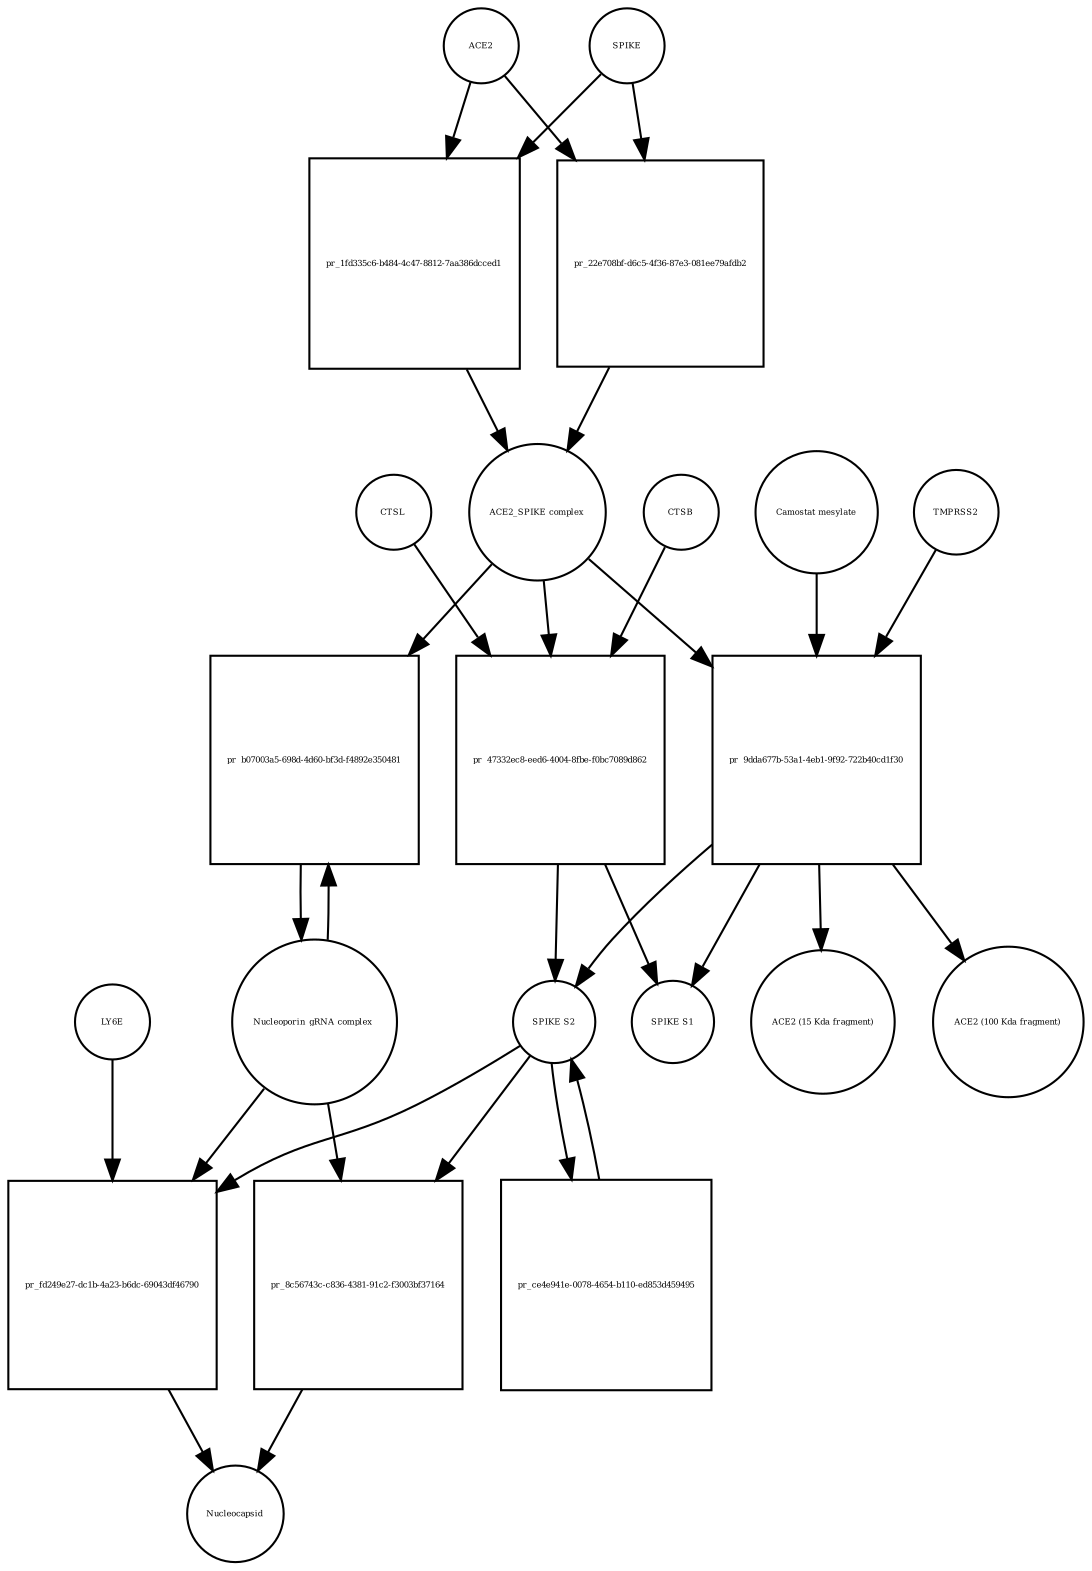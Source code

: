 strict digraph  {
ACE2 [annotation="", bipartite=0, cls=macromolecule, fontsize=4, label=ACE2, shape=circle];
"pr_1fd335c6-b484-4c47-8812-7aa386dcced1" [annotation="", bipartite=1, cls=process, fontsize=4, label="pr_1fd335c6-b484-4c47-8812-7aa386dcced1", shape=square];
"ACE2_SPIKE complex" [annotation="", bipartite=0, cls=complex, fontsize=4, label="ACE2_SPIKE complex", shape=circle];
SPIKE [annotation="", bipartite=0, cls="macromolecule multimer", fontsize=4, label=SPIKE, shape=circle];
"Nucleoporin_gRNA complex " [annotation="", bipartite=0, cls=complex, fontsize=4, label="Nucleoporin_gRNA complex ", shape=circle];
"pr_b07003a5-698d-4d60-bf3d-f4892e350481" [annotation="", bipartite=1, cls=process, fontsize=4, label="pr_b07003a5-698d-4d60-bf3d-f4892e350481", shape=square];
"pr_47332ec8-eed6-4004-8fbe-f0bc7089d862" [annotation="", bipartite=1, cls=process, fontsize=4, label="pr_47332ec8-eed6-4004-8fbe-f0bc7089d862", shape=square];
"SPIKE S2" [annotation="", bipartite=0, cls=macromolecule, fontsize=4, label="SPIKE S2", shape=circle];
CTSB [annotation="", bipartite=0, cls=macromolecule, fontsize=4, label=CTSB, shape=circle];
CTSL [annotation="", bipartite=0, cls=macromolecule, fontsize=4, label=CTSL, shape=circle];
"SPIKE S1" [annotation="", bipartite=0, cls=macromolecule, fontsize=4, label="SPIKE S1", shape=circle];
"pr_9dda677b-53a1-4eb1-9f92-722b40cd1f30" [annotation="", bipartite=1, cls=process, fontsize=4, label="pr_9dda677b-53a1-4eb1-9f92-722b40cd1f30", shape=square];
TMPRSS2 [annotation="", bipartite=0, cls=macromolecule, fontsize=4, label=TMPRSS2, shape=circle];
"Camostat mesylate" [annotation="urn_miriam_pubchem.compound_2536", bipartite=0, cls="simple chemical", fontsize=4, label="Camostat mesylate", shape=circle];
"ACE2 (15 Kda fragment)" [annotation="", bipartite=0, cls=macromolecule, fontsize=4, label="ACE2 (15 Kda fragment)", shape=circle];
"ACE2 (100 Kda fragment)" [annotation="", bipartite=0, cls=macromolecule, fontsize=4, label="ACE2 (100 Kda fragment)", shape=circle];
"pr_22e708bf-d6c5-4f36-87e3-081ee79afdb2" [annotation="", bipartite=1, cls=process, fontsize=4, label="pr_22e708bf-d6c5-4f36-87e3-081ee79afdb2", shape=square];
"pr_fd249e27-dc1b-4a23-b6dc-69043df46790" [annotation="", bipartite=1, cls=process, fontsize=4, label="pr_fd249e27-dc1b-4a23-b6dc-69043df46790", shape=square];
Nucleocapsid [annotation="", bipartite=0, cls=complex, fontsize=4, label=Nucleocapsid, shape=circle];
LY6E [annotation="", bipartite=0, cls=macromolecule, fontsize=4, label=LY6E, shape=circle];
"pr_ce4e941e-0078-4654-b110-ed853d459495" [annotation="", bipartite=1, cls=process, fontsize=4, label="pr_ce4e941e-0078-4654-b110-ed853d459495", shape=square];
"pr_8c56743c-c836-4381-91c2-f3003bf37164" [annotation="", bipartite=1, cls=process, fontsize=4, label="pr_8c56743c-c836-4381-91c2-f3003bf37164", shape=square];
ACE2 -> "pr_1fd335c6-b484-4c47-8812-7aa386dcced1"  [annotation="", interaction_type=consumption];
ACE2 -> "pr_22e708bf-d6c5-4f36-87e3-081ee79afdb2"  [annotation="", interaction_type=consumption];
"pr_1fd335c6-b484-4c47-8812-7aa386dcced1" -> "ACE2_SPIKE complex"  [annotation="", interaction_type=production];
"ACE2_SPIKE complex" -> "pr_b07003a5-698d-4d60-bf3d-f4892e350481"  [annotation="urn_miriam_pubmed_32142651|urn_miriam_pubmed_32094589", interaction_type=stimulation];
"ACE2_SPIKE complex" -> "pr_47332ec8-eed6-4004-8fbe-f0bc7089d862"  [annotation="", interaction_type=consumption];
"ACE2_SPIKE complex" -> "pr_9dda677b-53a1-4eb1-9f92-722b40cd1f30"  [annotation="", interaction_type=consumption];
SPIKE -> "pr_1fd335c6-b484-4c47-8812-7aa386dcced1"  [annotation="", interaction_type=consumption];
SPIKE -> "pr_22e708bf-d6c5-4f36-87e3-081ee79afdb2"  [annotation="", interaction_type=consumption];
"Nucleoporin_gRNA complex " -> "pr_b07003a5-698d-4d60-bf3d-f4892e350481"  [annotation="", interaction_type=consumption];
"Nucleoporin_gRNA complex " -> "pr_fd249e27-dc1b-4a23-b6dc-69043df46790"  [annotation="", interaction_type=consumption];
"Nucleoporin_gRNA complex " -> "pr_8c56743c-c836-4381-91c2-f3003bf37164"  [annotation="", interaction_type=consumption];
"pr_b07003a5-698d-4d60-bf3d-f4892e350481" -> "Nucleoporin_gRNA complex "  [annotation="", interaction_type=production];
"pr_47332ec8-eed6-4004-8fbe-f0bc7089d862" -> "SPIKE S2"  [annotation="", interaction_type=production];
"pr_47332ec8-eed6-4004-8fbe-f0bc7089d862" -> "SPIKE S1"  [annotation="", interaction_type=production];
"SPIKE S2" -> "pr_fd249e27-dc1b-4a23-b6dc-69043df46790"  [annotation="urn_miriam_doi_10.1101%2F2020.03.05.979260|urn_miriam_doi_10.1101%2F2020.04.02.021469", interaction_type=stimulation];
"SPIKE S2" -> "pr_ce4e941e-0078-4654-b110-ed853d459495"  [annotation="", interaction_type=consumption];
"SPIKE S2" -> "pr_8c56743c-c836-4381-91c2-f3003bf37164"  [annotation="", interaction_type=stimulation];
CTSB -> "pr_47332ec8-eed6-4004-8fbe-f0bc7089d862"  [annotation=urn_miriam_pubmed_32142651, interaction_type=catalysis];
CTSL -> "pr_47332ec8-eed6-4004-8fbe-f0bc7089d862"  [annotation=urn_miriam_pubmed_32142651, interaction_type=catalysis];
"pr_9dda677b-53a1-4eb1-9f92-722b40cd1f30" -> "SPIKE S2"  [annotation="", interaction_type=production];
"pr_9dda677b-53a1-4eb1-9f92-722b40cd1f30" -> "SPIKE S1"  [annotation="", interaction_type=production];
"pr_9dda677b-53a1-4eb1-9f92-722b40cd1f30" -> "ACE2 (15 Kda fragment)"  [annotation="", interaction_type=production];
"pr_9dda677b-53a1-4eb1-9f92-722b40cd1f30" -> "ACE2 (100 Kda fragment)"  [annotation="", interaction_type=production];
TMPRSS2 -> "pr_9dda677b-53a1-4eb1-9f92-722b40cd1f30"  [annotation="urn_miriam_pubmed_32142651|urn_miriam_pubmed_32094589|urn_miriam_pubmed_24227843", interaction_type=catalysis];
"Camostat mesylate" -> "pr_9dda677b-53a1-4eb1-9f92-722b40cd1f30"  [annotation="urn_miriam_pubmed_32142651|urn_miriam_pubmed_32094589|urn_miriam_pubmed_24227843", interaction_type=inhibition];
"pr_22e708bf-d6c5-4f36-87e3-081ee79afdb2" -> "ACE2_SPIKE complex"  [annotation="", interaction_type=production];
"pr_fd249e27-dc1b-4a23-b6dc-69043df46790" -> Nucleocapsid  [annotation="", interaction_type=production];
LY6E -> "pr_fd249e27-dc1b-4a23-b6dc-69043df46790"  [annotation="urn_miriam_doi_10.1101%2F2020.03.05.979260|urn_miriam_doi_10.1101%2F2020.04.02.021469", interaction_type=inhibition];
"pr_ce4e941e-0078-4654-b110-ed853d459495" -> "SPIKE S2"  [annotation="", interaction_type=production];
"pr_8c56743c-c836-4381-91c2-f3003bf37164" -> Nucleocapsid  [annotation="", interaction_type=production];
}

